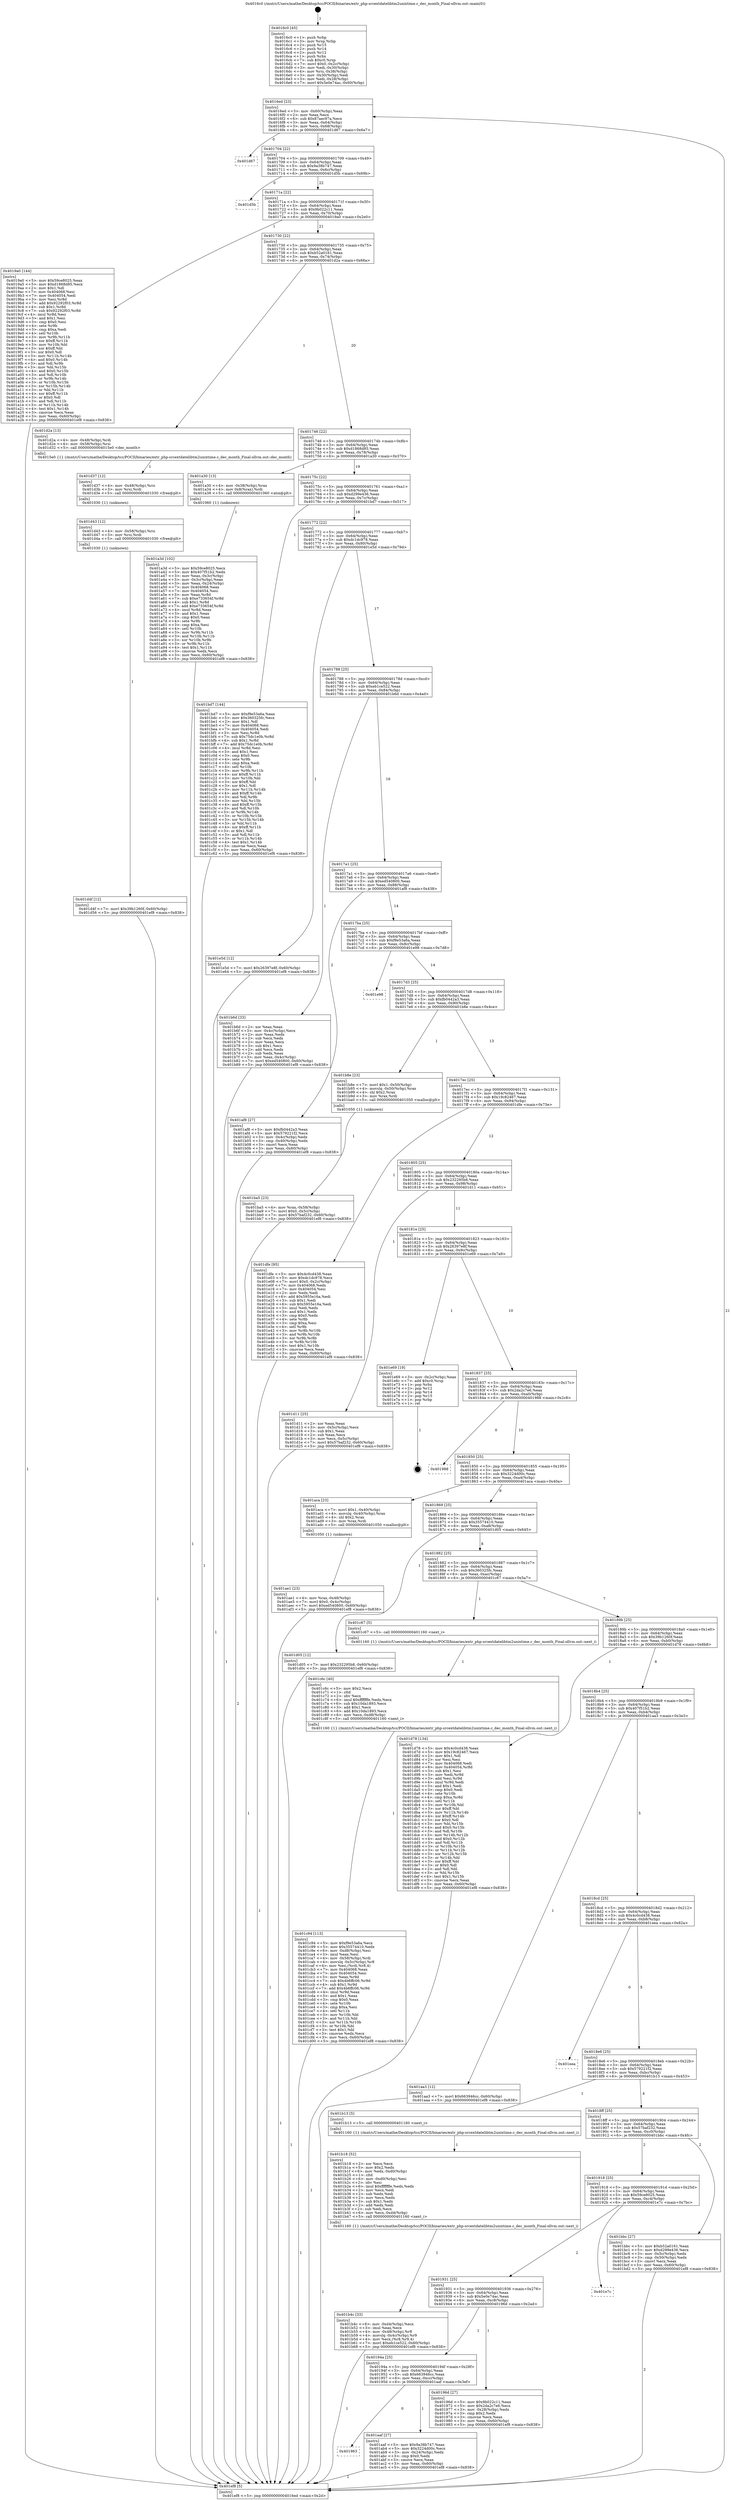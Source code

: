 digraph "0x4016c0" {
  label = "0x4016c0 (/mnt/c/Users/mathe/Desktop/tcc/POCII/binaries/extr_php-srcextdatelibtm2unixtime.c_dec_month_Final-ollvm.out::main(0))"
  labelloc = "t"
  node[shape=record]

  Entry [label="",width=0.3,height=0.3,shape=circle,fillcolor=black,style=filled]
  "0x4016ed" [label="{
     0x4016ed [23]\l
     | [instrs]\l
     &nbsp;&nbsp;0x4016ed \<+3\>: mov -0x60(%rbp),%eax\l
     &nbsp;&nbsp;0x4016f0 \<+2\>: mov %eax,%ecx\l
     &nbsp;&nbsp;0x4016f2 \<+6\>: sub $0x87aec97a,%ecx\l
     &nbsp;&nbsp;0x4016f8 \<+3\>: mov %eax,-0x64(%rbp)\l
     &nbsp;&nbsp;0x4016fb \<+3\>: mov %ecx,-0x68(%rbp)\l
     &nbsp;&nbsp;0x4016fe \<+6\>: je 0000000000401d67 \<main+0x6a7\>\l
  }"]
  "0x401d67" [label="{
     0x401d67\l
  }", style=dashed]
  "0x401704" [label="{
     0x401704 [22]\l
     | [instrs]\l
     &nbsp;&nbsp;0x401704 \<+5\>: jmp 0000000000401709 \<main+0x49\>\l
     &nbsp;&nbsp;0x401709 \<+3\>: mov -0x64(%rbp),%eax\l
     &nbsp;&nbsp;0x40170c \<+5\>: sub $0x9a38b747,%eax\l
     &nbsp;&nbsp;0x401711 \<+3\>: mov %eax,-0x6c(%rbp)\l
     &nbsp;&nbsp;0x401714 \<+6\>: je 0000000000401d5b \<main+0x69b\>\l
  }"]
  Exit [label="",width=0.3,height=0.3,shape=circle,fillcolor=black,style=filled,peripheries=2]
  "0x401d5b" [label="{
     0x401d5b\l
  }", style=dashed]
  "0x40171a" [label="{
     0x40171a [22]\l
     | [instrs]\l
     &nbsp;&nbsp;0x40171a \<+5\>: jmp 000000000040171f \<main+0x5f\>\l
     &nbsp;&nbsp;0x40171f \<+3\>: mov -0x64(%rbp),%eax\l
     &nbsp;&nbsp;0x401722 \<+5\>: sub $0x9b022c11,%eax\l
     &nbsp;&nbsp;0x401727 \<+3\>: mov %eax,-0x70(%rbp)\l
     &nbsp;&nbsp;0x40172a \<+6\>: je 00000000004019a0 \<main+0x2e0\>\l
  }"]
  "0x401d4f" [label="{
     0x401d4f [12]\l
     | [instrs]\l
     &nbsp;&nbsp;0x401d4f \<+7\>: movl $0x39b1260f,-0x60(%rbp)\l
     &nbsp;&nbsp;0x401d56 \<+5\>: jmp 0000000000401ef8 \<main+0x838\>\l
  }"]
  "0x4019a0" [label="{
     0x4019a0 [144]\l
     | [instrs]\l
     &nbsp;&nbsp;0x4019a0 \<+5\>: mov $0x59ce8025,%eax\l
     &nbsp;&nbsp;0x4019a5 \<+5\>: mov $0xd1868d85,%ecx\l
     &nbsp;&nbsp;0x4019aa \<+2\>: mov $0x1,%dl\l
     &nbsp;&nbsp;0x4019ac \<+7\>: mov 0x404068,%esi\l
     &nbsp;&nbsp;0x4019b3 \<+7\>: mov 0x404054,%edi\l
     &nbsp;&nbsp;0x4019ba \<+3\>: mov %esi,%r8d\l
     &nbsp;&nbsp;0x4019bd \<+7\>: add $0x92292f03,%r8d\l
     &nbsp;&nbsp;0x4019c4 \<+4\>: sub $0x1,%r8d\l
     &nbsp;&nbsp;0x4019c8 \<+7\>: sub $0x92292f03,%r8d\l
     &nbsp;&nbsp;0x4019cf \<+4\>: imul %r8d,%esi\l
     &nbsp;&nbsp;0x4019d3 \<+3\>: and $0x1,%esi\l
     &nbsp;&nbsp;0x4019d6 \<+3\>: cmp $0x0,%esi\l
     &nbsp;&nbsp;0x4019d9 \<+4\>: sete %r9b\l
     &nbsp;&nbsp;0x4019dd \<+3\>: cmp $0xa,%edi\l
     &nbsp;&nbsp;0x4019e0 \<+4\>: setl %r10b\l
     &nbsp;&nbsp;0x4019e4 \<+3\>: mov %r9b,%r11b\l
     &nbsp;&nbsp;0x4019e7 \<+4\>: xor $0xff,%r11b\l
     &nbsp;&nbsp;0x4019eb \<+3\>: mov %r10b,%bl\l
     &nbsp;&nbsp;0x4019ee \<+3\>: xor $0xff,%bl\l
     &nbsp;&nbsp;0x4019f1 \<+3\>: xor $0x0,%dl\l
     &nbsp;&nbsp;0x4019f4 \<+3\>: mov %r11b,%r14b\l
     &nbsp;&nbsp;0x4019f7 \<+4\>: and $0x0,%r14b\l
     &nbsp;&nbsp;0x4019fb \<+3\>: and %dl,%r9b\l
     &nbsp;&nbsp;0x4019fe \<+3\>: mov %bl,%r15b\l
     &nbsp;&nbsp;0x401a01 \<+4\>: and $0x0,%r15b\l
     &nbsp;&nbsp;0x401a05 \<+3\>: and %dl,%r10b\l
     &nbsp;&nbsp;0x401a08 \<+3\>: or %r9b,%r14b\l
     &nbsp;&nbsp;0x401a0b \<+3\>: or %r10b,%r15b\l
     &nbsp;&nbsp;0x401a0e \<+3\>: xor %r15b,%r14b\l
     &nbsp;&nbsp;0x401a11 \<+3\>: or %bl,%r11b\l
     &nbsp;&nbsp;0x401a14 \<+4\>: xor $0xff,%r11b\l
     &nbsp;&nbsp;0x401a18 \<+3\>: or $0x0,%dl\l
     &nbsp;&nbsp;0x401a1b \<+3\>: and %dl,%r11b\l
     &nbsp;&nbsp;0x401a1e \<+3\>: or %r11b,%r14b\l
     &nbsp;&nbsp;0x401a21 \<+4\>: test $0x1,%r14b\l
     &nbsp;&nbsp;0x401a25 \<+3\>: cmovne %ecx,%eax\l
     &nbsp;&nbsp;0x401a28 \<+3\>: mov %eax,-0x60(%rbp)\l
     &nbsp;&nbsp;0x401a2b \<+5\>: jmp 0000000000401ef8 \<main+0x838\>\l
  }"]
  "0x401730" [label="{
     0x401730 [22]\l
     | [instrs]\l
     &nbsp;&nbsp;0x401730 \<+5\>: jmp 0000000000401735 \<main+0x75\>\l
     &nbsp;&nbsp;0x401735 \<+3\>: mov -0x64(%rbp),%eax\l
     &nbsp;&nbsp;0x401738 \<+5\>: sub $0xb52a0161,%eax\l
     &nbsp;&nbsp;0x40173d \<+3\>: mov %eax,-0x74(%rbp)\l
     &nbsp;&nbsp;0x401740 \<+6\>: je 0000000000401d2a \<main+0x66a\>\l
  }"]
  "0x401d43" [label="{
     0x401d43 [12]\l
     | [instrs]\l
     &nbsp;&nbsp;0x401d43 \<+4\>: mov -0x58(%rbp),%rsi\l
     &nbsp;&nbsp;0x401d47 \<+3\>: mov %rsi,%rdi\l
     &nbsp;&nbsp;0x401d4a \<+5\>: call 0000000000401030 \<free@plt\>\l
     | [calls]\l
     &nbsp;&nbsp;0x401030 \{1\} (unknown)\l
  }"]
  "0x401d2a" [label="{
     0x401d2a [13]\l
     | [instrs]\l
     &nbsp;&nbsp;0x401d2a \<+4\>: mov -0x48(%rbp),%rdi\l
     &nbsp;&nbsp;0x401d2e \<+4\>: mov -0x58(%rbp),%rsi\l
     &nbsp;&nbsp;0x401d32 \<+5\>: call 00000000004015e0 \<dec_month\>\l
     | [calls]\l
     &nbsp;&nbsp;0x4015e0 \{1\} (/mnt/c/Users/mathe/Desktop/tcc/POCII/binaries/extr_php-srcextdatelibtm2unixtime.c_dec_month_Final-ollvm.out::dec_month)\l
  }"]
  "0x401746" [label="{
     0x401746 [22]\l
     | [instrs]\l
     &nbsp;&nbsp;0x401746 \<+5\>: jmp 000000000040174b \<main+0x8b\>\l
     &nbsp;&nbsp;0x40174b \<+3\>: mov -0x64(%rbp),%eax\l
     &nbsp;&nbsp;0x40174e \<+5\>: sub $0xd1868d85,%eax\l
     &nbsp;&nbsp;0x401753 \<+3\>: mov %eax,-0x78(%rbp)\l
     &nbsp;&nbsp;0x401756 \<+6\>: je 0000000000401a30 \<main+0x370\>\l
  }"]
  "0x401d37" [label="{
     0x401d37 [12]\l
     | [instrs]\l
     &nbsp;&nbsp;0x401d37 \<+4\>: mov -0x48(%rbp),%rsi\l
     &nbsp;&nbsp;0x401d3b \<+3\>: mov %rsi,%rdi\l
     &nbsp;&nbsp;0x401d3e \<+5\>: call 0000000000401030 \<free@plt\>\l
     | [calls]\l
     &nbsp;&nbsp;0x401030 \{1\} (unknown)\l
  }"]
  "0x401a30" [label="{
     0x401a30 [13]\l
     | [instrs]\l
     &nbsp;&nbsp;0x401a30 \<+4\>: mov -0x38(%rbp),%rax\l
     &nbsp;&nbsp;0x401a34 \<+4\>: mov 0x8(%rax),%rdi\l
     &nbsp;&nbsp;0x401a38 \<+5\>: call 0000000000401060 \<atoi@plt\>\l
     | [calls]\l
     &nbsp;&nbsp;0x401060 \{1\} (unknown)\l
  }"]
  "0x40175c" [label="{
     0x40175c [22]\l
     | [instrs]\l
     &nbsp;&nbsp;0x40175c \<+5\>: jmp 0000000000401761 \<main+0xa1\>\l
     &nbsp;&nbsp;0x401761 \<+3\>: mov -0x64(%rbp),%eax\l
     &nbsp;&nbsp;0x401764 \<+5\>: sub $0xd299e436,%eax\l
     &nbsp;&nbsp;0x401769 \<+3\>: mov %eax,-0x7c(%rbp)\l
     &nbsp;&nbsp;0x40176c \<+6\>: je 0000000000401bd7 \<main+0x517\>\l
  }"]
  "0x401c94" [label="{
     0x401c94 [113]\l
     | [instrs]\l
     &nbsp;&nbsp;0x401c94 \<+5\>: mov $0xf9e53a6a,%ecx\l
     &nbsp;&nbsp;0x401c99 \<+5\>: mov $0x35574410,%edx\l
     &nbsp;&nbsp;0x401c9e \<+6\>: mov -0xd8(%rbp),%esi\l
     &nbsp;&nbsp;0x401ca4 \<+3\>: imul %eax,%esi\l
     &nbsp;&nbsp;0x401ca7 \<+4\>: mov -0x58(%rbp),%rdi\l
     &nbsp;&nbsp;0x401cab \<+4\>: movslq -0x5c(%rbp),%r8\l
     &nbsp;&nbsp;0x401caf \<+4\>: mov %esi,(%rdi,%r8,4)\l
     &nbsp;&nbsp;0x401cb3 \<+7\>: mov 0x404068,%eax\l
     &nbsp;&nbsp;0x401cba \<+7\>: mov 0x404054,%esi\l
     &nbsp;&nbsp;0x401cc1 \<+3\>: mov %eax,%r9d\l
     &nbsp;&nbsp;0x401cc4 \<+7\>: sub $0x4b6ffc06,%r9d\l
     &nbsp;&nbsp;0x401ccb \<+4\>: sub $0x1,%r9d\l
     &nbsp;&nbsp;0x401ccf \<+7\>: add $0x4b6ffc06,%r9d\l
     &nbsp;&nbsp;0x401cd6 \<+4\>: imul %r9d,%eax\l
     &nbsp;&nbsp;0x401cda \<+3\>: and $0x1,%eax\l
     &nbsp;&nbsp;0x401cdd \<+3\>: cmp $0x0,%eax\l
     &nbsp;&nbsp;0x401ce0 \<+4\>: sete %r10b\l
     &nbsp;&nbsp;0x401ce4 \<+3\>: cmp $0xa,%esi\l
     &nbsp;&nbsp;0x401ce7 \<+4\>: setl %r11b\l
     &nbsp;&nbsp;0x401ceb \<+3\>: mov %r10b,%bl\l
     &nbsp;&nbsp;0x401cee \<+3\>: and %r11b,%bl\l
     &nbsp;&nbsp;0x401cf1 \<+3\>: xor %r11b,%r10b\l
     &nbsp;&nbsp;0x401cf4 \<+3\>: or %r10b,%bl\l
     &nbsp;&nbsp;0x401cf7 \<+3\>: test $0x1,%bl\l
     &nbsp;&nbsp;0x401cfa \<+3\>: cmovne %edx,%ecx\l
     &nbsp;&nbsp;0x401cfd \<+3\>: mov %ecx,-0x60(%rbp)\l
     &nbsp;&nbsp;0x401d00 \<+5\>: jmp 0000000000401ef8 \<main+0x838\>\l
  }"]
  "0x401bd7" [label="{
     0x401bd7 [144]\l
     | [instrs]\l
     &nbsp;&nbsp;0x401bd7 \<+5\>: mov $0xf9e53a6a,%eax\l
     &nbsp;&nbsp;0x401bdc \<+5\>: mov $0x360325fc,%ecx\l
     &nbsp;&nbsp;0x401be1 \<+2\>: mov $0x1,%dl\l
     &nbsp;&nbsp;0x401be3 \<+7\>: mov 0x404068,%esi\l
     &nbsp;&nbsp;0x401bea \<+7\>: mov 0x404054,%edi\l
     &nbsp;&nbsp;0x401bf1 \<+3\>: mov %esi,%r8d\l
     &nbsp;&nbsp;0x401bf4 \<+7\>: sub $0x75dc1e0b,%r8d\l
     &nbsp;&nbsp;0x401bfb \<+4\>: sub $0x1,%r8d\l
     &nbsp;&nbsp;0x401bff \<+7\>: add $0x75dc1e0b,%r8d\l
     &nbsp;&nbsp;0x401c06 \<+4\>: imul %r8d,%esi\l
     &nbsp;&nbsp;0x401c0a \<+3\>: and $0x1,%esi\l
     &nbsp;&nbsp;0x401c0d \<+3\>: cmp $0x0,%esi\l
     &nbsp;&nbsp;0x401c10 \<+4\>: sete %r9b\l
     &nbsp;&nbsp;0x401c14 \<+3\>: cmp $0xa,%edi\l
     &nbsp;&nbsp;0x401c17 \<+4\>: setl %r10b\l
     &nbsp;&nbsp;0x401c1b \<+3\>: mov %r9b,%r11b\l
     &nbsp;&nbsp;0x401c1e \<+4\>: xor $0xff,%r11b\l
     &nbsp;&nbsp;0x401c22 \<+3\>: mov %r10b,%bl\l
     &nbsp;&nbsp;0x401c25 \<+3\>: xor $0xff,%bl\l
     &nbsp;&nbsp;0x401c28 \<+3\>: xor $0x1,%dl\l
     &nbsp;&nbsp;0x401c2b \<+3\>: mov %r11b,%r14b\l
     &nbsp;&nbsp;0x401c2e \<+4\>: and $0xff,%r14b\l
     &nbsp;&nbsp;0x401c32 \<+3\>: and %dl,%r9b\l
     &nbsp;&nbsp;0x401c35 \<+3\>: mov %bl,%r15b\l
     &nbsp;&nbsp;0x401c38 \<+4\>: and $0xff,%r15b\l
     &nbsp;&nbsp;0x401c3c \<+3\>: and %dl,%r10b\l
     &nbsp;&nbsp;0x401c3f \<+3\>: or %r9b,%r14b\l
     &nbsp;&nbsp;0x401c42 \<+3\>: or %r10b,%r15b\l
     &nbsp;&nbsp;0x401c45 \<+3\>: xor %r15b,%r14b\l
     &nbsp;&nbsp;0x401c48 \<+3\>: or %bl,%r11b\l
     &nbsp;&nbsp;0x401c4b \<+4\>: xor $0xff,%r11b\l
     &nbsp;&nbsp;0x401c4f \<+3\>: or $0x1,%dl\l
     &nbsp;&nbsp;0x401c52 \<+3\>: and %dl,%r11b\l
     &nbsp;&nbsp;0x401c55 \<+3\>: or %r11b,%r14b\l
     &nbsp;&nbsp;0x401c58 \<+4\>: test $0x1,%r14b\l
     &nbsp;&nbsp;0x401c5c \<+3\>: cmovne %ecx,%eax\l
     &nbsp;&nbsp;0x401c5f \<+3\>: mov %eax,-0x60(%rbp)\l
     &nbsp;&nbsp;0x401c62 \<+5\>: jmp 0000000000401ef8 \<main+0x838\>\l
  }"]
  "0x401772" [label="{
     0x401772 [22]\l
     | [instrs]\l
     &nbsp;&nbsp;0x401772 \<+5\>: jmp 0000000000401777 \<main+0xb7\>\l
     &nbsp;&nbsp;0x401777 \<+3\>: mov -0x64(%rbp),%eax\l
     &nbsp;&nbsp;0x40177a \<+5\>: sub $0xdc1dc978,%eax\l
     &nbsp;&nbsp;0x40177f \<+3\>: mov %eax,-0x80(%rbp)\l
     &nbsp;&nbsp;0x401782 \<+6\>: je 0000000000401e5d \<main+0x79d\>\l
  }"]
  "0x401c6c" [label="{
     0x401c6c [40]\l
     | [instrs]\l
     &nbsp;&nbsp;0x401c6c \<+5\>: mov $0x2,%ecx\l
     &nbsp;&nbsp;0x401c71 \<+1\>: cltd\l
     &nbsp;&nbsp;0x401c72 \<+2\>: idiv %ecx\l
     &nbsp;&nbsp;0x401c74 \<+6\>: imul $0xfffffffe,%edx,%ecx\l
     &nbsp;&nbsp;0x401c7a \<+6\>: sub $0x10da1893,%ecx\l
     &nbsp;&nbsp;0x401c80 \<+3\>: add $0x1,%ecx\l
     &nbsp;&nbsp;0x401c83 \<+6\>: add $0x10da1893,%ecx\l
     &nbsp;&nbsp;0x401c89 \<+6\>: mov %ecx,-0xd8(%rbp)\l
     &nbsp;&nbsp;0x401c8f \<+5\>: call 0000000000401160 \<next_i\>\l
     | [calls]\l
     &nbsp;&nbsp;0x401160 \{1\} (/mnt/c/Users/mathe/Desktop/tcc/POCII/binaries/extr_php-srcextdatelibtm2unixtime.c_dec_month_Final-ollvm.out::next_i)\l
  }"]
  "0x401e5d" [label="{
     0x401e5d [12]\l
     | [instrs]\l
     &nbsp;&nbsp;0x401e5d \<+7\>: movl $0x26397e8f,-0x60(%rbp)\l
     &nbsp;&nbsp;0x401e64 \<+5\>: jmp 0000000000401ef8 \<main+0x838\>\l
  }"]
  "0x401788" [label="{
     0x401788 [25]\l
     | [instrs]\l
     &nbsp;&nbsp;0x401788 \<+5\>: jmp 000000000040178d \<main+0xcd\>\l
     &nbsp;&nbsp;0x40178d \<+3\>: mov -0x64(%rbp),%eax\l
     &nbsp;&nbsp;0x401790 \<+5\>: sub $0xeb1ce522,%eax\l
     &nbsp;&nbsp;0x401795 \<+6\>: mov %eax,-0x84(%rbp)\l
     &nbsp;&nbsp;0x40179b \<+6\>: je 0000000000401b6d \<main+0x4ad\>\l
  }"]
  "0x401ba5" [label="{
     0x401ba5 [23]\l
     | [instrs]\l
     &nbsp;&nbsp;0x401ba5 \<+4\>: mov %rax,-0x58(%rbp)\l
     &nbsp;&nbsp;0x401ba9 \<+7\>: movl $0x0,-0x5c(%rbp)\l
     &nbsp;&nbsp;0x401bb0 \<+7\>: movl $0x57baf232,-0x60(%rbp)\l
     &nbsp;&nbsp;0x401bb7 \<+5\>: jmp 0000000000401ef8 \<main+0x838\>\l
  }"]
  "0x401b6d" [label="{
     0x401b6d [33]\l
     | [instrs]\l
     &nbsp;&nbsp;0x401b6d \<+2\>: xor %eax,%eax\l
     &nbsp;&nbsp;0x401b6f \<+3\>: mov -0x4c(%rbp),%ecx\l
     &nbsp;&nbsp;0x401b72 \<+2\>: mov %eax,%edx\l
     &nbsp;&nbsp;0x401b74 \<+2\>: sub %ecx,%edx\l
     &nbsp;&nbsp;0x401b76 \<+2\>: mov %eax,%ecx\l
     &nbsp;&nbsp;0x401b78 \<+3\>: sub $0x1,%ecx\l
     &nbsp;&nbsp;0x401b7b \<+2\>: add %ecx,%edx\l
     &nbsp;&nbsp;0x401b7d \<+2\>: sub %edx,%eax\l
     &nbsp;&nbsp;0x401b7f \<+3\>: mov %eax,-0x4c(%rbp)\l
     &nbsp;&nbsp;0x401b82 \<+7\>: movl $0xed540800,-0x60(%rbp)\l
     &nbsp;&nbsp;0x401b89 \<+5\>: jmp 0000000000401ef8 \<main+0x838\>\l
  }"]
  "0x4017a1" [label="{
     0x4017a1 [25]\l
     | [instrs]\l
     &nbsp;&nbsp;0x4017a1 \<+5\>: jmp 00000000004017a6 \<main+0xe6\>\l
     &nbsp;&nbsp;0x4017a6 \<+3\>: mov -0x64(%rbp),%eax\l
     &nbsp;&nbsp;0x4017a9 \<+5\>: sub $0xed540800,%eax\l
     &nbsp;&nbsp;0x4017ae \<+6\>: mov %eax,-0x88(%rbp)\l
     &nbsp;&nbsp;0x4017b4 \<+6\>: je 0000000000401af8 \<main+0x438\>\l
  }"]
  "0x401b4c" [label="{
     0x401b4c [33]\l
     | [instrs]\l
     &nbsp;&nbsp;0x401b4c \<+6\>: mov -0xd4(%rbp),%ecx\l
     &nbsp;&nbsp;0x401b52 \<+3\>: imul %eax,%ecx\l
     &nbsp;&nbsp;0x401b55 \<+4\>: mov -0x48(%rbp),%r8\l
     &nbsp;&nbsp;0x401b59 \<+4\>: movslq -0x4c(%rbp),%r9\l
     &nbsp;&nbsp;0x401b5d \<+4\>: mov %ecx,(%r8,%r9,4)\l
     &nbsp;&nbsp;0x401b61 \<+7\>: movl $0xeb1ce522,-0x60(%rbp)\l
     &nbsp;&nbsp;0x401b68 \<+5\>: jmp 0000000000401ef8 \<main+0x838\>\l
  }"]
  "0x401af8" [label="{
     0x401af8 [27]\l
     | [instrs]\l
     &nbsp;&nbsp;0x401af8 \<+5\>: mov $0xfb0442a3,%eax\l
     &nbsp;&nbsp;0x401afd \<+5\>: mov $0x579221f2,%ecx\l
     &nbsp;&nbsp;0x401b02 \<+3\>: mov -0x4c(%rbp),%edx\l
     &nbsp;&nbsp;0x401b05 \<+3\>: cmp -0x40(%rbp),%edx\l
     &nbsp;&nbsp;0x401b08 \<+3\>: cmovl %ecx,%eax\l
     &nbsp;&nbsp;0x401b0b \<+3\>: mov %eax,-0x60(%rbp)\l
     &nbsp;&nbsp;0x401b0e \<+5\>: jmp 0000000000401ef8 \<main+0x838\>\l
  }"]
  "0x4017ba" [label="{
     0x4017ba [25]\l
     | [instrs]\l
     &nbsp;&nbsp;0x4017ba \<+5\>: jmp 00000000004017bf \<main+0xff\>\l
     &nbsp;&nbsp;0x4017bf \<+3\>: mov -0x64(%rbp),%eax\l
     &nbsp;&nbsp;0x4017c2 \<+5\>: sub $0xf9e53a6a,%eax\l
     &nbsp;&nbsp;0x4017c7 \<+6\>: mov %eax,-0x8c(%rbp)\l
     &nbsp;&nbsp;0x4017cd \<+6\>: je 0000000000401e98 \<main+0x7d8\>\l
  }"]
  "0x401b18" [label="{
     0x401b18 [52]\l
     | [instrs]\l
     &nbsp;&nbsp;0x401b18 \<+2\>: xor %ecx,%ecx\l
     &nbsp;&nbsp;0x401b1a \<+5\>: mov $0x2,%edx\l
     &nbsp;&nbsp;0x401b1f \<+6\>: mov %edx,-0xd0(%rbp)\l
     &nbsp;&nbsp;0x401b25 \<+1\>: cltd\l
     &nbsp;&nbsp;0x401b26 \<+6\>: mov -0xd0(%rbp),%esi\l
     &nbsp;&nbsp;0x401b2c \<+2\>: idiv %esi\l
     &nbsp;&nbsp;0x401b2e \<+6\>: imul $0xfffffffe,%edx,%edx\l
     &nbsp;&nbsp;0x401b34 \<+2\>: mov %ecx,%edi\l
     &nbsp;&nbsp;0x401b36 \<+2\>: sub %edx,%edi\l
     &nbsp;&nbsp;0x401b38 \<+2\>: mov %ecx,%edx\l
     &nbsp;&nbsp;0x401b3a \<+3\>: sub $0x1,%edx\l
     &nbsp;&nbsp;0x401b3d \<+2\>: add %edx,%edi\l
     &nbsp;&nbsp;0x401b3f \<+2\>: sub %edi,%ecx\l
     &nbsp;&nbsp;0x401b41 \<+6\>: mov %ecx,-0xd4(%rbp)\l
     &nbsp;&nbsp;0x401b47 \<+5\>: call 0000000000401160 \<next_i\>\l
     | [calls]\l
     &nbsp;&nbsp;0x401160 \{1\} (/mnt/c/Users/mathe/Desktop/tcc/POCII/binaries/extr_php-srcextdatelibtm2unixtime.c_dec_month_Final-ollvm.out::next_i)\l
  }"]
  "0x401e98" [label="{
     0x401e98\l
  }", style=dashed]
  "0x4017d3" [label="{
     0x4017d3 [25]\l
     | [instrs]\l
     &nbsp;&nbsp;0x4017d3 \<+5\>: jmp 00000000004017d8 \<main+0x118\>\l
     &nbsp;&nbsp;0x4017d8 \<+3\>: mov -0x64(%rbp),%eax\l
     &nbsp;&nbsp;0x4017db \<+5\>: sub $0xfb0442a3,%eax\l
     &nbsp;&nbsp;0x4017e0 \<+6\>: mov %eax,-0x90(%rbp)\l
     &nbsp;&nbsp;0x4017e6 \<+6\>: je 0000000000401b8e \<main+0x4ce\>\l
  }"]
  "0x401ae1" [label="{
     0x401ae1 [23]\l
     | [instrs]\l
     &nbsp;&nbsp;0x401ae1 \<+4\>: mov %rax,-0x48(%rbp)\l
     &nbsp;&nbsp;0x401ae5 \<+7\>: movl $0x0,-0x4c(%rbp)\l
     &nbsp;&nbsp;0x401aec \<+7\>: movl $0xed540800,-0x60(%rbp)\l
     &nbsp;&nbsp;0x401af3 \<+5\>: jmp 0000000000401ef8 \<main+0x838\>\l
  }"]
  "0x401b8e" [label="{
     0x401b8e [23]\l
     | [instrs]\l
     &nbsp;&nbsp;0x401b8e \<+7\>: movl $0x1,-0x50(%rbp)\l
     &nbsp;&nbsp;0x401b95 \<+4\>: movslq -0x50(%rbp),%rax\l
     &nbsp;&nbsp;0x401b99 \<+4\>: shl $0x2,%rax\l
     &nbsp;&nbsp;0x401b9d \<+3\>: mov %rax,%rdi\l
     &nbsp;&nbsp;0x401ba0 \<+5\>: call 0000000000401050 \<malloc@plt\>\l
     | [calls]\l
     &nbsp;&nbsp;0x401050 \{1\} (unknown)\l
  }"]
  "0x4017ec" [label="{
     0x4017ec [25]\l
     | [instrs]\l
     &nbsp;&nbsp;0x4017ec \<+5\>: jmp 00000000004017f1 \<main+0x131\>\l
     &nbsp;&nbsp;0x4017f1 \<+3\>: mov -0x64(%rbp),%eax\l
     &nbsp;&nbsp;0x4017f4 \<+5\>: sub $0x19c82467,%eax\l
     &nbsp;&nbsp;0x4017f9 \<+6\>: mov %eax,-0x94(%rbp)\l
     &nbsp;&nbsp;0x4017ff \<+6\>: je 0000000000401dfe \<main+0x73e\>\l
  }"]
  "0x401963" [label="{
     0x401963\l
  }", style=dashed]
  "0x401dfe" [label="{
     0x401dfe [95]\l
     | [instrs]\l
     &nbsp;&nbsp;0x401dfe \<+5\>: mov $0x4c0cd438,%eax\l
     &nbsp;&nbsp;0x401e03 \<+5\>: mov $0xdc1dc978,%ecx\l
     &nbsp;&nbsp;0x401e08 \<+7\>: movl $0x0,-0x2c(%rbp)\l
     &nbsp;&nbsp;0x401e0f \<+7\>: mov 0x404068,%edx\l
     &nbsp;&nbsp;0x401e16 \<+7\>: mov 0x404054,%esi\l
     &nbsp;&nbsp;0x401e1d \<+2\>: mov %edx,%edi\l
     &nbsp;&nbsp;0x401e1f \<+6\>: add $0x5955e16a,%edi\l
     &nbsp;&nbsp;0x401e25 \<+3\>: sub $0x1,%edi\l
     &nbsp;&nbsp;0x401e28 \<+6\>: sub $0x5955e16a,%edi\l
     &nbsp;&nbsp;0x401e2e \<+3\>: imul %edi,%edx\l
     &nbsp;&nbsp;0x401e31 \<+3\>: and $0x1,%edx\l
     &nbsp;&nbsp;0x401e34 \<+3\>: cmp $0x0,%edx\l
     &nbsp;&nbsp;0x401e37 \<+4\>: sete %r8b\l
     &nbsp;&nbsp;0x401e3b \<+3\>: cmp $0xa,%esi\l
     &nbsp;&nbsp;0x401e3e \<+4\>: setl %r9b\l
     &nbsp;&nbsp;0x401e42 \<+3\>: mov %r8b,%r10b\l
     &nbsp;&nbsp;0x401e45 \<+3\>: and %r9b,%r10b\l
     &nbsp;&nbsp;0x401e48 \<+3\>: xor %r9b,%r8b\l
     &nbsp;&nbsp;0x401e4b \<+3\>: or %r8b,%r10b\l
     &nbsp;&nbsp;0x401e4e \<+4\>: test $0x1,%r10b\l
     &nbsp;&nbsp;0x401e52 \<+3\>: cmovne %ecx,%eax\l
     &nbsp;&nbsp;0x401e55 \<+3\>: mov %eax,-0x60(%rbp)\l
     &nbsp;&nbsp;0x401e58 \<+5\>: jmp 0000000000401ef8 \<main+0x838\>\l
  }"]
  "0x401805" [label="{
     0x401805 [25]\l
     | [instrs]\l
     &nbsp;&nbsp;0x401805 \<+5\>: jmp 000000000040180a \<main+0x14a\>\l
     &nbsp;&nbsp;0x40180a \<+3\>: mov -0x64(%rbp),%eax\l
     &nbsp;&nbsp;0x40180d \<+5\>: sub $0x232295b8,%eax\l
     &nbsp;&nbsp;0x401812 \<+6\>: mov %eax,-0x98(%rbp)\l
     &nbsp;&nbsp;0x401818 \<+6\>: je 0000000000401d11 \<main+0x651\>\l
  }"]
  "0x401aaf" [label="{
     0x401aaf [27]\l
     | [instrs]\l
     &nbsp;&nbsp;0x401aaf \<+5\>: mov $0x9a38b747,%eax\l
     &nbsp;&nbsp;0x401ab4 \<+5\>: mov $0x3224d00c,%ecx\l
     &nbsp;&nbsp;0x401ab9 \<+3\>: mov -0x24(%rbp),%edx\l
     &nbsp;&nbsp;0x401abc \<+3\>: cmp $0x0,%edx\l
     &nbsp;&nbsp;0x401abf \<+3\>: cmove %ecx,%eax\l
     &nbsp;&nbsp;0x401ac2 \<+3\>: mov %eax,-0x60(%rbp)\l
     &nbsp;&nbsp;0x401ac5 \<+5\>: jmp 0000000000401ef8 \<main+0x838\>\l
  }"]
  "0x401d11" [label="{
     0x401d11 [25]\l
     | [instrs]\l
     &nbsp;&nbsp;0x401d11 \<+2\>: xor %eax,%eax\l
     &nbsp;&nbsp;0x401d13 \<+3\>: mov -0x5c(%rbp),%ecx\l
     &nbsp;&nbsp;0x401d16 \<+3\>: sub $0x1,%eax\l
     &nbsp;&nbsp;0x401d19 \<+2\>: sub %eax,%ecx\l
     &nbsp;&nbsp;0x401d1b \<+3\>: mov %ecx,-0x5c(%rbp)\l
     &nbsp;&nbsp;0x401d1e \<+7\>: movl $0x57baf232,-0x60(%rbp)\l
     &nbsp;&nbsp;0x401d25 \<+5\>: jmp 0000000000401ef8 \<main+0x838\>\l
  }"]
  "0x40181e" [label="{
     0x40181e [25]\l
     | [instrs]\l
     &nbsp;&nbsp;0x40181e \<+5\>: jmp 0000000000401823 \<main+0x163\>\l
     &nbsp;&nbsp;0x401823 \<+3\>: mov -0x64(%rbp),%eax\l
     &nbsp;&nbsp;0x401826 \<+5\>: sub $0x26397e8f,%eax\l
     &nbsp;&nbsp;0x40182b \<+6\>: mov %eax,-0x9c(%rbp)\l
     &nbsp;&nbsp;0x401831 \<+6\>: je 0000000000401e69 \<main+0x7a9\>\l
  }"]
  "0x401a3d" [label="{
     0x401a3d [102]\l
     | [instrs]\l
     &nbsp;&nbsp;0x401a3d \<+5\>: mov $0x59ce8025,%ecx\l
     &nbsp;&nbsp;0x401a42 \<+5\>: mov $0x407f51b2,%edx\l
     &nbsp;&nbsp;0x401a47 \<+3\>: mov %eax,-0x3c(%rbp)\l
     &nbsp;&nbsp;0x401a4a \<+3\>: mov -0x3c(%rbp),%eax\l
     &nbsp;&nbsp;0x401a4d \<+3\>: mov %eax,-0x24(%rbp)\l
     &nbsp;&nbsp;0x401a50 \<+7\>: mov 0x404068,%eax\l
     &nbsp;&nbsp;0x401a57 \<+7\>: mov 0x404054,%esi\l
     &nbsp;&nbsp;0x401a5e \<+3\>: mov %eax,%r8d\l
     &nbsp;&nbsp;0x401a61 \<+7\>: sub $0xe733654f,%r8d\l
     &nbsp;&nbsp;0x401a68 \<+4\>: sub $0x1,%r8d\l
     &nbsp;&nbsp;0x401a6c \<+7\>: add $0xe733654f,%r8d\l
     &nbsp;&nbsp;0x401a73 \<+4\>: imul %r8d,%eax\l
     &nbsp;&nbsp;0x401a77 \<+3\>: and $0x1,%eax\l
     &nbsp;&nbsp;0x401a7a \<+3\>: cmp $0x0,%eax\l
     &nbsp;&nbsp;0x401a7d \<+4\>: sete %r9b\l
     &nbsp;&nbsp;0x401a81 \<+3\>: cmp $0xa,%esi\l
     &nbsp;&nbsp;0x401a84 \<+4\>: setl %r10b\l
     &nbsp;&nbsp;0x401a88 \<+3\>: mov %r9b,%r11b\l
     &nbsp;&nbsp;0x401a8b \<+3\>: and %r10b,%r11b\l
     &nbsp;&nbsp;0x401a8e \<+3\>: xor %r10b,%r9b\l
     &nbsp;&nbsp;0x401a91 \<+3\>: or %r9b,%r11b\l
     &nbsp;&nbsp;0x401a94 \<+4\>: test $0x1,%r11b\l
     &nbsp;&nbsp;0x401a98 \<+3\>: cmovne %edx,%ecx\l
     &nbsp;&nbsp;0x401a9b \<+3\>: mov %ecx,-0x60(%rbp)\l
     &nbsp;&nbsp;0x401a9e \<+5\>: jmp 0000000000401ef8 \<main+0x838\>\l
  }"]
  "0x401e69" [label="{
     0x401e69 [19]\l
     | [instrs]\l
     &nbsp;&nbsp;0x401e69 \<+3\>: mov -0x2c(%rbp),%eax\l
     &nbsp;&nbsp;0x401e6c \<+7\>: add $0xc0,%rsp\l
     &nbsp;&nbsp;0x401e73 \<+1\>: pop %rbx\l
     &nbsp;&nbsp;0x401e74 \<+2\>: pop %r12\l
     &nbsp;&nbsp;0x401e76 \<+2\>: pop %r14\l
     &nbsp;&nbsp;0x401e78 \<+2\>: pop %r15\l
     &nbsp;&nbsp;0x401e7a \<+1\>: pop %rbp\l
     &nbsp;&nbsp;0x401e7b \<+1\>: ret\l
  }"]
  "0x401837" [label="{
     0x401837 [25]\l
     | [instrs]\l
     &nbsp;&nbsp;0x401837 \<+5\>: jmp 000000000040183c \<main+0x17c\>\l
     &nbsp;&nbsp;0x40183c \<+3\>: mov -0x64(%rbp),%eax\l
     &nbsp;&nbsp;0x40183f \<+5\>: sub $0x2da2c7e6,%eax\l
     &nbsp;&nbsp;0x401844 \<+6\>: mov %eax,-0xa0(%rbp)\l
     &nbsp;&nbsp;0x40184a \<+6\>: je 0000000000401988 \<main+0x2c8\>\l
  }"]
  "0x4016c0" [label="{
     0x4016c0 [45]\l
     | [instrs]\l
     &nbsp;&nbsp;0x4016c0 \<+1\>: push %rbp\l
     &nbsp;&nbsp;0x4016c1 \<+3\>: mov %rsp,%rbp\l
     &nbsp;&nbsp;0x4016c4 \<+2\>: push %r15\l
     &nbsp;&nbsp;0x4016c6 \<+2\>: push %r14\l
     &nbsp;&nbsp;0x4016c8 \<+2\>: push %r12\l
     &nbsp;&nbsp;0x4016ca \<+1\>: push %rbx\l
     &nbsp;&nbsp;0x4016cb \<+7\>: sub $0xc0,%rsp\l
     &nbsp;&nbsp;0x4016d2 \<+7\>: movl $0x0,-0x2c(%rbp)\l
     &nbsp;&nbsp;0x4016d9 \<+3\>: mov %edi,-0x30(%rbp)\l
     &nbsp;&nbsp;0x4016dc \<+4\>: mov %rsi,-0x38(%rbp)\l
     &nbsp;&nbsp;0x4016e0 \<+3\>: mov -0x30(%rbp),%edi\l
     &nbsp;&nbsp;0x4016e3 \<+3\>: mov %edi,-0x28(%rbp)\l
     &nbsp;&nbsp;0x4016e6 \<+7\>: movl $0x5e0e74ac,-0x60(%rbp)\l
  }"]
  "0x401988" [label="{
     0x401988\l
  }", style=dashed]
  "0x401850" [label="{
     0x401850 [25]\l
     | [instrs]\l
     &nbsp;&nbsp;0x401850 \<+5\>: jmp 0000000000401855 \<main+0x195\>\l
     &nbsp;&nbsp;0x401855 \<+3\>: mov -0x64(%rbp),%eax\l
     &nbsp;&nbsp;0x401858 \<+5\>: sub $0x3224d00c,%eax\l
     &nbsp;&nbsp;0x40185d \<+6\>: mov %eax,-0xa4(%rbp)\l
     &nbsp;&nbsp;0x401863 \<+6\>: je 0000000000401aca \<main+0x40a\>\l
  }"]
  "0x401ef8" [label="{
     0x401ef8 [5]\l
     | [instrs]\l
     &nbsp;&nbsp;0x401ef8 \<+5\>: jmp 00000000004016ed \<main+0x2d\>\l
  }"]
  "0x401aca" [label="{
     0x401aca [23]\l
     | [instrs]\l
     &nbsp;&nbsp;0x401aca \<+7\>: movl $0x1,-0x40(%rbp)\l
     &nbsp;&nbsp;0x401ad1 \<+4\>: movslq -0x40(%rbp),%rax\l
     &nbsp;&nbsp;0x401ad5 \<+4\>: shl $0x2,%rax\l
     &nbsp;&nbsp;0x401ad9 \<+3\>: mov %rax,%rdi\l
     &nbsp;&nbsp;0x401adc \<+5\>: call 0000000000401050 \<malloc@plt\>\l
     | [calls]\l
     &nbsp;&nbsp;0x401050 \{1\} (unknown)\l
  }"]
  "0x401869" [label="{
     0x401869 [25]\l
     | [instrs]\l
     &nbsp;&nbsp;0x401869 \<+5\>: jmp 000000000040186e \<main+0x1ae\>\l
     &nbsp;&nbsp;0x40186e \<+3\>: mov -0x64(%rbp),%eax\l
     &nbsp;&nbsp;0x401871 \<+5\>: sub $0x35574410,%eax\l
     &nbsp;&nbsp;0x401876 \<+6\>: mov %eax,-0xa8(%rbp)\l
     &nbsp;&nbsp;0x40187c \<+6\>: je 0000000000401d05 \<main+0x645\>\l
  }"]
  "0x40194a" [label="{
     0x40194a [25]\l
     | [instrs]\l
     &nbsp;&nbsp;0x40194a \<+5\>: jmp 000000000040194f \<main+0x28f\>\l
     &nbsp;&nbsp;0x40194f \<+3\>: mov -0x64(%rbp),%eax\l
     &nbsp;&nbsp;0x401952 \<+5\>: sub $0x663946cc,%eax\l
     &nbsp;&nbsp;0x401957 \<+6\>: mov %eax,-0xcc(%rbp)\l
     &nbsp;&nbsp;0x40195d \<+6\>: je 0000000000401aaf \<main+0x3ef\>\l
  }"]
  "0x401d05" [label="{
     0x401d05 [12]\l
     | [instrs]\l
     &nbsp;&nbsp;0x401d05 \<+7\>: movl $0x232295b8,-0x60(%rbp)\l
     &nbsp;&nbsp;0x401d0c \<+5\>: jmp 0000000000401ef8 \<main+0x838\>\l
  }"]
  "0x401882" [label="{
     0x401882 [25]\l
     | [instrs]\l
     &nbsp;&nbsp;0x401882 \<+5\>: jmp 0000000000401887 \<main+0x1c7\>\l
     &nbsp;&nbsp;0x401887 \<+3\>: mov -0x64(%rbp),%eax\l
     &nbsp;&nbsp;0x40188a \<+5\>: sub $0x360325fc,%eax\l
     &nbsp;&nbsp;0x40188f \<+6\>: mov %eax,-0xac(%rbp)\l
     &nbsp;&nbsp;0x401895 \<+6\>: je 0000000000401c67 \<main+0x5a7\>\l
  }"]
  "0x40196d" [label="{
     0x40196d [27]\l
     | [instrs]\l
     &nbsp;&nbsp;0x40196d \<+5\>: mov $0x9b022c11,%eax\l
     &nbsp;&nbsp;0x401972 \<+5\>: mov $0x2da2c7e6,%ecx\l
     &nbsp;&nbsp;0x401977 \<+3\>: mov -0x28(%rbp),%edx\l
     &nbsp;&nbsp;0x40197a \<+3\>: cmp $0x2,%edx\l
     &nbsp;&nbsp;0x40197d \<+3\>: cmovne %ecx,%eax\l
     &nbsp;&nbsp;0x401980 \<+3\>: mov %eax,-0x60(%rbp)\l
     &nbsp;&nbsp;0x401983 \<+5\>: jmp 0000000000401ef8 \<main+0x838\>\l
  }"]
  "0x401c67" [label="{
     0x401c67 [5]\l
     | [instrs]\l
     &nbsp;&nbsp;0x401c67 \<+5\>: call 0000000000401160 \<next_i\>\l
     | [calls]\l
     &nbsp;&nbsp;0x401160 \{1\} (/mnt/c/Users/mathe/Desktop/tcc/POCII/binaries/extr_php-srcextdatelibtm2unixtime.c_dec_month_Final-ollvm.out::next_i)\l
  }"]
  "0x40189b" [label="{
     0x40189b [25]\l
     | [instrs]\l
     &nbsp;&nbsp;0x40189b \<+5\>: jmp 00000000004018a0 \<main+0x1e0\>\l
     &nbsp;&nbsp;0x4018a0 \<+3\>: mov -0x64(%rbp),%eax\l
     &nbsp;&nbsp;0x4018a3 \<+5\>: sub $0x39b1260f,%eax\l
     &nbsp;&nbsp;0x4018a8 \<+6\>: mov %eax,-0xb0(%rbp)\l
     &nbsp;&nbsp;0x4018ae \<+6\>: je 0000000000401d78 \<main+0x6b8\>\l
  }"]
  "0x401931" [label="{
     0x401931 [25]\l
     | [instrs]\l
     &nbsp;&nbsp;0x401931 \<+5\>: jmp 0000000000401936 \<main+0x276\>\l
     &nbsp;&nbsp;0x401936 \<+3\>: mov -0x64(%rbp),%eax\l
     &nbsp;&nbsp;0x401939 \<+5\>: sub $0x5e0e74ac,%eax\l
     &nbsp;&nbsp;0x40193e \<+6\>: mov %eax,-0xc8(%rbp)\l
     &nbsp;&nbsp;0x401944 \<+6\>: je 000000000040196d \<main+0x2ad\>\l
  }"]
  "0x401d78" [label="{
     0x401d78 [134]\l
     | [instrs]\l
     &nbsp;&nbsp;0x401d78 \<+5\>: mov $0x4c0cd438,%eax\l
     &nbsp;&nbsp;0x401d7d \<+5\>: mov $0x19c82467,%ecx\l
     &nbsp;&nbsp;0x401d82 \<+2\>: mov $0x1,%dl\l
     &nbsp;&nbsp;0x401d84 \<+2\>: xor %esi,%esi\l
     &nbsp;&nbsp;0x401d86 \<+7\>: mov 0x404068,%edi\l
     &nbsp;&nbsp;0x401d8d \<+8\>: mov 0x404054,%r8d\l
     &nbsp;&nbsp;0x401d95 \<+3\>: sub $0x1,%esi\l
     &nbsp;&nbsp;0x401d98 \<+3\>: mov %edi,%r9d\l
     &nbsp;&nbsp;0x401d9b \<+3\>: add %esi,%r9d\l
     &nbsp;&nbsp;0x401d9e \<+4\>: imul %r9d,%edi\l
     &nbsp;&nbsp;0x401da2 \<+3\>: and $0x1,%edi\l
     &nbsp;&nbsp;0x401da5 \<+3\>: cmp $0x0,%edi\l
     &nbsp;&nbsp;0x401da8 \<+4\>: sete %r10b\l
     &nbsp;&nbsp;0x401dac \<+4\>: cmp $0xa,%r8d\l
     &nbsp;&nbsp;0x401db0 \<+4\>: setl %r11b\l
     &nbsp;&nbsp;0x401db4 \<+3\>: mov %r10b,%bl\l
     &nbsp;&nbsp;0x401db7 \<+3\>: xor $0xff,%bl\l
     &nbsp;&nbsp;0x401dba \<+3\>: mov %r11b,%r14b\l
     &nbsp;&nbsp;0x401dbd \<+4\>: xor $0xff,%r14b\l
     &nbsp;&nbsp;0x401dc1 \<+3\>: xor $0x0,%dl\l
     &nbsp;&nbsp;0x401dc4 \<+3\>: mov %bl,%r15b\l
     &nbsp;&nbsp;0x401dc7 \<+4\>: and $0x0,%r15b\l
     &nbsp;&nbsp;0x401dcb \<+3\>: and %dl,%r10b\l
     &nbsp;&nbsp;0x401dce \<+3\>: mov %r14b,%r12b\l
     &nbsp;&nbsp;0x401dd1 \<+4\>: and $0x0,%r12b\l
     &nbsp;&nbsp;0x401dd5 \<+3\>: and %dl,%r11b\l
     &nbsp;&nbsp;0x401dd8 \<+3\>: or %r10b,%r15b\l
     &nbsp;&nbsp;0x401ddb \<+3\>: or %r11b,%r12b\l
     &nbsp;&nbsp;0x401dde \<+3\>: xor %r12b,%r15b\l
     &nbsp;&nbsp;0x401de1 \<+3\>: or %r14b,%bl\l
     &nbsp;&nbsp;0x401de4 \<+3\>: xor $0xff,%bl\l
     &nbsp;&nbsp;0x401de7 \<+3\>: or $0x0,%dl\l
     &nbsp;&nbsp;0x401dea \<+2\>: and %dl,%bl\l
     &nbsp;&nbsp;0x401dec \<+3\>: or %bl,%r15b\l
     &nbsp;&nbsp;0x401def \<+4\>: test $0x1,%r15b\l
     &nbsp;&nbsp;0x401df3 \<+3\>: cmovne %ecx,%eax\l
     &nbsp;&nbsp;0x401df6 \<+3\>: mov %eax,-0x60(%rbp)\l
     &nbsp;&nbsp;0x401df9 \<+5\>: jmp 0000000000401ef8 \<main+0x838\>\l
  }"]
  "0x4018b4" [label="{
     0x4018b4 [25]\l
     | [instrs]\l
     &nbsp;&nbsp;0x4018b4 \<+5\>: jmp 00000000004018b9 \<main+0x1f9\>\l
     &nbsp;&nbsp;0x4018b9 \<+3\>: mov -0x64(%rbp),%eax\l
     &nbsp;&nbsp;0x4018bc \<+5\>: sub $0x407f51b2,%eax\l
     &nbsp;&nbsp;0x4018c1 \<+6\>: mov %eax,-0xb4(%rbp)\l
     &nbsp;&nbsp;0x4018c7 \<+6\>: je 0000000000401aa3 \<main+0x3e3\>\l
  }"]
  "0x401e7c" [label="{
     0x401e7c\l
  }", style=dashed]
  "0x401aa3" [label="{
     0x401aa3 [12]\l
     | [instrs]\l
     &nbsp;&nbsp;0x401aa3 \<+7\>: movl $0x663946cc,-0x60(%rbp)\l
     &nbsp;&nbsp;0x401aaa \<+5\>: jmp 0000000000401ef8 \<main+0x838\>\l
  }"]
  "0x4018cd" [label="{
     0x4018cd [25]\l
     | [instrs]\l
     &nbsp;&nbsp;0x4018cd \<+5\>: jmp 00000000004018d2 \<main+0x212\>\l
     &nbsp;&nbsp;0x4018d2 \<+3\>: mov -0x64(%rbp),%eax\l
     &nbsp;&nbsp;0x4018d5 \<+5\>: sub $0x4c0cd438,%eax\l
     &nbsp;&nbsp;0x4018da \<+6\>: mov %eax,-0xb8(%rbp)\l
     &nbsp;&nbsp;0x4018e0 \<+6\>: je 0000000000401eea \<main+0x82a\>\l
  }"]
  "0x401918" [label="{
     0x401918 [25]\l
     | [instrs]\l
     &nbsp;&nbsp;0x401918 \<+5\>: jmp 000000000040191d \<main+0x25d\>\l
     &nbsp;&nbsp;0x40191d \<+3\>: mov -0x64(%rbp),%eax\l
     &nbsp;&nbsp;0x401920 \<+5\>: sub $0x59ce8025,%eax\l
     &nbsp;&nbsp;0x401925 \<+6\>: mov %eax,-0xc4(%rbp)\l
     &nbsp;&nbsp;0x40192b \<+6\>: je 0000000000401e7c \<main+0x7bc\>\l
  }"]
  "0x401eea" [label="{
     0x401eea\l
  }", style=dashed]
  "0x4018e6" [label="{
     0x4018e6 [25]\l
     | [instrs]\l
     &nbsp;&nbsp;0x4018e6 \<+5\>: jmp 00000000004018eb \<main+0x22b\>\l
     &nbsp;&nbsp;0x4018eb \<+3\>: mov -0x64(%rbp),%eax\l
     &nbsp;&nbsp;0x4018ee \<+5\>: sub $0x579221f2,%eax\l
     &nbsp;&nbsp;0x4018f3 \<+6\>: mov %eax,-0xbc(%rbp)\l
     &nbsp;&nbsp;0x4018f9 \<+6\>: je 0000000000401b13 \<main+0x453\>\l
  }"]
  "0x401bbc" [label="{
     0x401bbc [27]\l
     | [instrs]\l
     &nbsp;&nbsp;0x401bbc \<+5\>: mov $0xb52a0161,%eax\l
     &nbsp;&nbsp;0x401bc1 \<+5\>: mov $0xd299e436,%ecx\l
     &nbsp;&nbsp;0x401bc6 \<+3\>: mov -0x5c(%rbp),%edx\l
     &nbsp;&nbsp;0x401bc9 \<+3\>: cmp -0x50(%rbp),%edx\l
     &nbsp;&nbsp;0x401bcc \<+3\>: cmovl %ecx,%eax\l
     &nbsp;&nbsp;0x401bcf \<+3\>: mov %eax,-0x60(%rbp)\l
     &nbsp;&nbsp;0x401bd2 \<+5\>: jmp 0000000000401ef8 \<main+0x838\>\l
  }"]
  "0x401b13" [label="{
     0x401b13 [5]\l
     | [instrs]\l
     &nbsp;&nbsp;0x401b13 \<+5\>: call 0000000000401160 \<next_i\>\l
     | [calls]\l
     &nbsp;&nbsp;0x401160 \{1\} (/mnt/c/Users/mathe/Desktop/tcc/POCII/binaries/extr_php-srcextdatelibtm2unixtime.c_dec_month_Final-ollvm.out::next_i)\l
  }"]
  "0x4018ff" [label="{
     0x4018ff [25]\l
     | [instrs]\l
     &nbsp;&nbsp;0x4018ff \<+5\>: jmp 0000000000401904 \<main+0x244\>\l
     &nbsp;&nbsp;0x401904 \<+3\>: mov -0x64(%rbp),%eax\l
     &nbsp;&nbsp;0x401907 \<+5\>: sub $0x57baf232,%eax\l
     &nbsp;&nbsp;0x40190c \<+6\>: mov %eax,-0xc0(%rbp)\l
     &nbsp;&nbsp;0x401912 \<+6\>: je 0000000000401bbc \<main+0x4fc\>\l
  }"]
  Entry -> "0x4016c0" [label=" 1"]
  "0x4016ed" -> "0x401d67" [label=" 0"]
  "0x4016ed" -> "0x401704" [label=" 22"]
  "0x401e69" -> Exit [label=" 1"]
  "0x401704" -> "0x401d5b" [label=" 0"]
  "0x401704" -> "0x40171a" [label=" 22"]
  "0x401e5d" -> "0x401ef8" [label=" 1"]
  "0x40171a" -> "0x4019a0" [label=" 1"]
  "0x40171a" -> "0x401730" [label=" 21"]
  "0x401dfe" -> "0x401ef8" [label=" 1"]
  "0x401730" -> "0x401d2a" [label=" 1"]
  "0x401730" -> "0x401746" [label=" 20"]
  "0x401d78" -> "0x401ef8" [label=" 1"]
  "0x401746" -> "0x401a30" [label=" 1"]
  "0x401746" -> "0x40175c" [label=" 19"]
  "0x401d4f" -> "0x401ef8" [label=" 1"]
  "0x40175c" -> "0x401bd7" [label=" 1"]
  "0x40175c" -> "0x401772" [label=" 18"]
  "0x401d43" -> "0x401d4f" [label=" 1"]
  "0x401772" -> "0x401e5d" [label=" 1"]
  "0x401772" -> "0x401788" [label=" 17"]
  "0x401d37" -> "0x401d43" [label=" 1"]
  "0x401788" -> "0x401b6d" [label=" 1"]
  "0x401788" -> "0x4017a1" [label=" 16"]
  "0x401d2a" -> "0x401d37" [label=" 1"]
  "0x4017a1" -> "0x401af8" [label=" 2"]
  "0x4017a1" -> "0x4017ba" [label=" 14"]
  "0x401d11" -> "0x401ef8" [label=" 1"]
  "0x4017ba" -> "0x401e98" [label=" 0"]
  "0x4017ba" -> "0x4017d3" [label=" 14"]
  "0x401d05" -> "0x401ef8" [label=" 1"]
  "0x4017d3" -> "0x401b8e" [label=" 1"]
  "0x4017d3" -> "0x4017ec" [label=" 13"]
  "0x401c94" -> "0x401ef8" [label=" 1"]
  "0x4017ec" -> "0x401dfe" [label=" 1"]
  "0x4017ec" -> "0x401805" [label=" 12"]
  "0x401c6c" -> "0x401c94" [label=" 1"]
  "0x401805" -> "0x401d11" [label=" 1"]
  "0x401805" -> "0x40181e" [label=" 11"]
  "0x401c67" -> "0x401c6c" [label=" 1"]
  "0x40181e" -> "0x401e69" [label=" 1"]
  "0x40181e" -> "0x401837" [label=" 10"]
  "0x401bbc" -> "0x401ef8" [label=" 2"]
  "0x401837" -> "0x401988" [label=" 0"]
  "0x401837" -> "0x401850" [label=" 10"]
  "0x401ba5" -> "0x401ef8" [label=" 1"]
  "0x401850" -> "0x401aca" [label=" 1"]
  "0x401850" -> "0x401869" [label=" 9"]
  "0x401b8e" -> "0x401ba5" [label=" 1"]
  "0x401869" -> "0x401d05" [label=" 1"]
  "0x401869" -> "0x401882" [label=" 8"]
  "0x401b6d" -> "0x401ef8" [label=" 1"]
  "0x401882" -> "0x401c67" [label=" 1"]
  "0x401882" -> "0x40189b" [label=" 7"]
  "0x401b4c" -> "0x401ef8" [label=" 1"]
  "0x40189b" -> "0x401d78" [label=" 1"]
  "0x40189b" -> "0x4018b4" [label=" 6"]
  "0x401b13" -> "0x401b18" [label=" 1"]
  "0x4018b4" -> "0x401aa3" [label=" 1"]
  "0x4018b4" -> "0x4018cd" [label=" 5"]
  "0x401af8" -> "0x401ef8" [label=" 2"]
  "0x4018cd" -> "0x401eea" [label=" 0"]
  "0x4018cd" -> "0x4018e6" [label=" 5"]
  "0x401aca" -> "0x401ae1" [label=" 1"]
  "0x4018e6" -> "0x401b13" [label=" 1"]
  "0x4018e6" -> "0x4018ff" [label=" 4"]
  "0x401aaf" -> "0x401ef8" [label=" 1"]
  "0x4018ff" -> "0x401bbc" [label=" 2"]
  "0x4018ff" -> "0x401918" [label=" 2"]
  "0x401ae1" -> "0x401ef8" [label=" 1"]
  "0x401918" -> "0x401e7c" [label=" 0"]
  "0x401918" -> "0x401931" [label=" 2"]
  "0x401b18" -> "0x401b4c" [label=" 1"]
  "0x401931" -> "0x40196d" [label=" 1"]
  "0x401931" -> "0x40194a" [label=" 1"]
  "0x40196d" -> "0x401ef8" [label=" 1"]
  "0x4016c0" -> "0x4016ed" [label=" 1"]
  "0x401ef8" -> "0x4016ed" [label=" 21"]
  "0x4019a0" -> "0x401ef8" [label=" 1"]
  "0x401a30" -> "0x401a3d" [label=" 1"]
  "0x401a3d" -> "0x401ef8" [label=" 1"]
  "0x401aa3" -> "0x401ef8" [label=" 1"]
  "0x401bd7" -> "0x401ef8" [label=" 1"]
  "0x40194a" -> "0x401aaf" [label=" 1"]
  "0x40194a" -> "0x401963" [label=" 0"]
}

